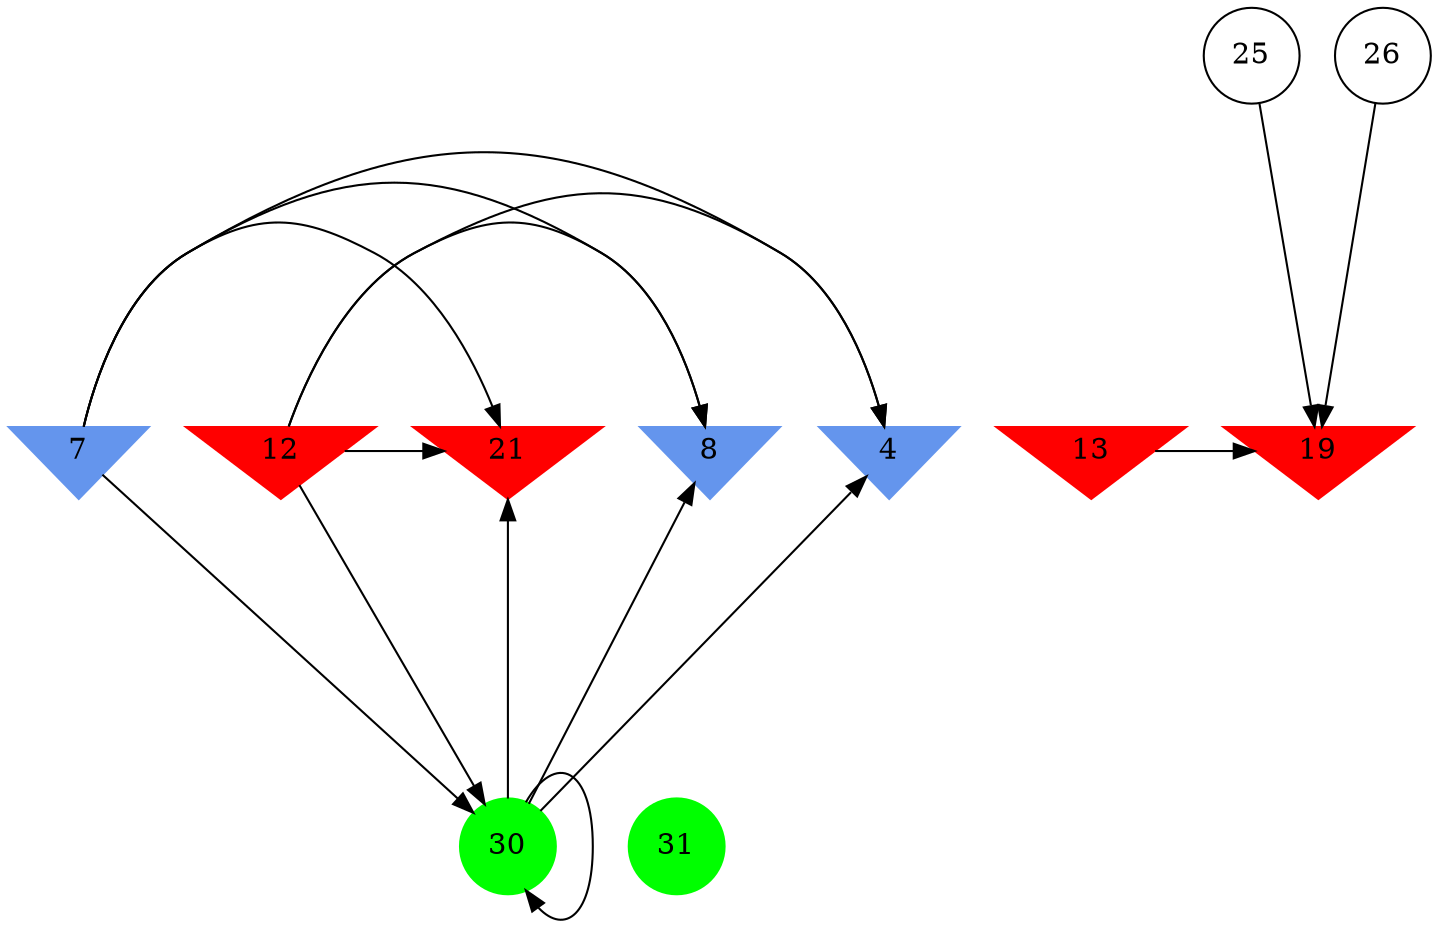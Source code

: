 digraph brain {
	ranksep=2.0;
	4 [shape=invtriangle,style=filled,color=cornflowerblue];
	7 [shape=invtriangle,style=filled,color=cornflowerblue];
	8 [shape=invtriangle,style=filled,color=cornflowerblue];
	12 [shape=invtriangle,style=filled,color=red];
	13 [shape=invtriangle,style=filled,color=red];
	19 [shape=invtriangle,style=filled,color=red];
	21 [shape=invtriangle,style=filled,color=red];
	25 [shape=circle,color=black];
	26 [shape=circle,color=black];
	30 [shape=circle,style=filled,color=green];
	31 [shape=circle,style=filled,color=green];
	26	->	19;
	25	->	19;
	13	->	19;
	12	->	4;
	12	->	8;
	12	->	21;
	12	->	30;
	30	->	4;
	30	->	8;
	30	->	21;
	30	->	30;
	7	->	4;
	7	->	8;
	7	->	21;
	7	->	30;
	{ rank=same; 4; 7; 8; 12; 13; 19; 21; }
	{ rank=same; 25; 26; }
	{ rank=same; 30; 31; }
}

